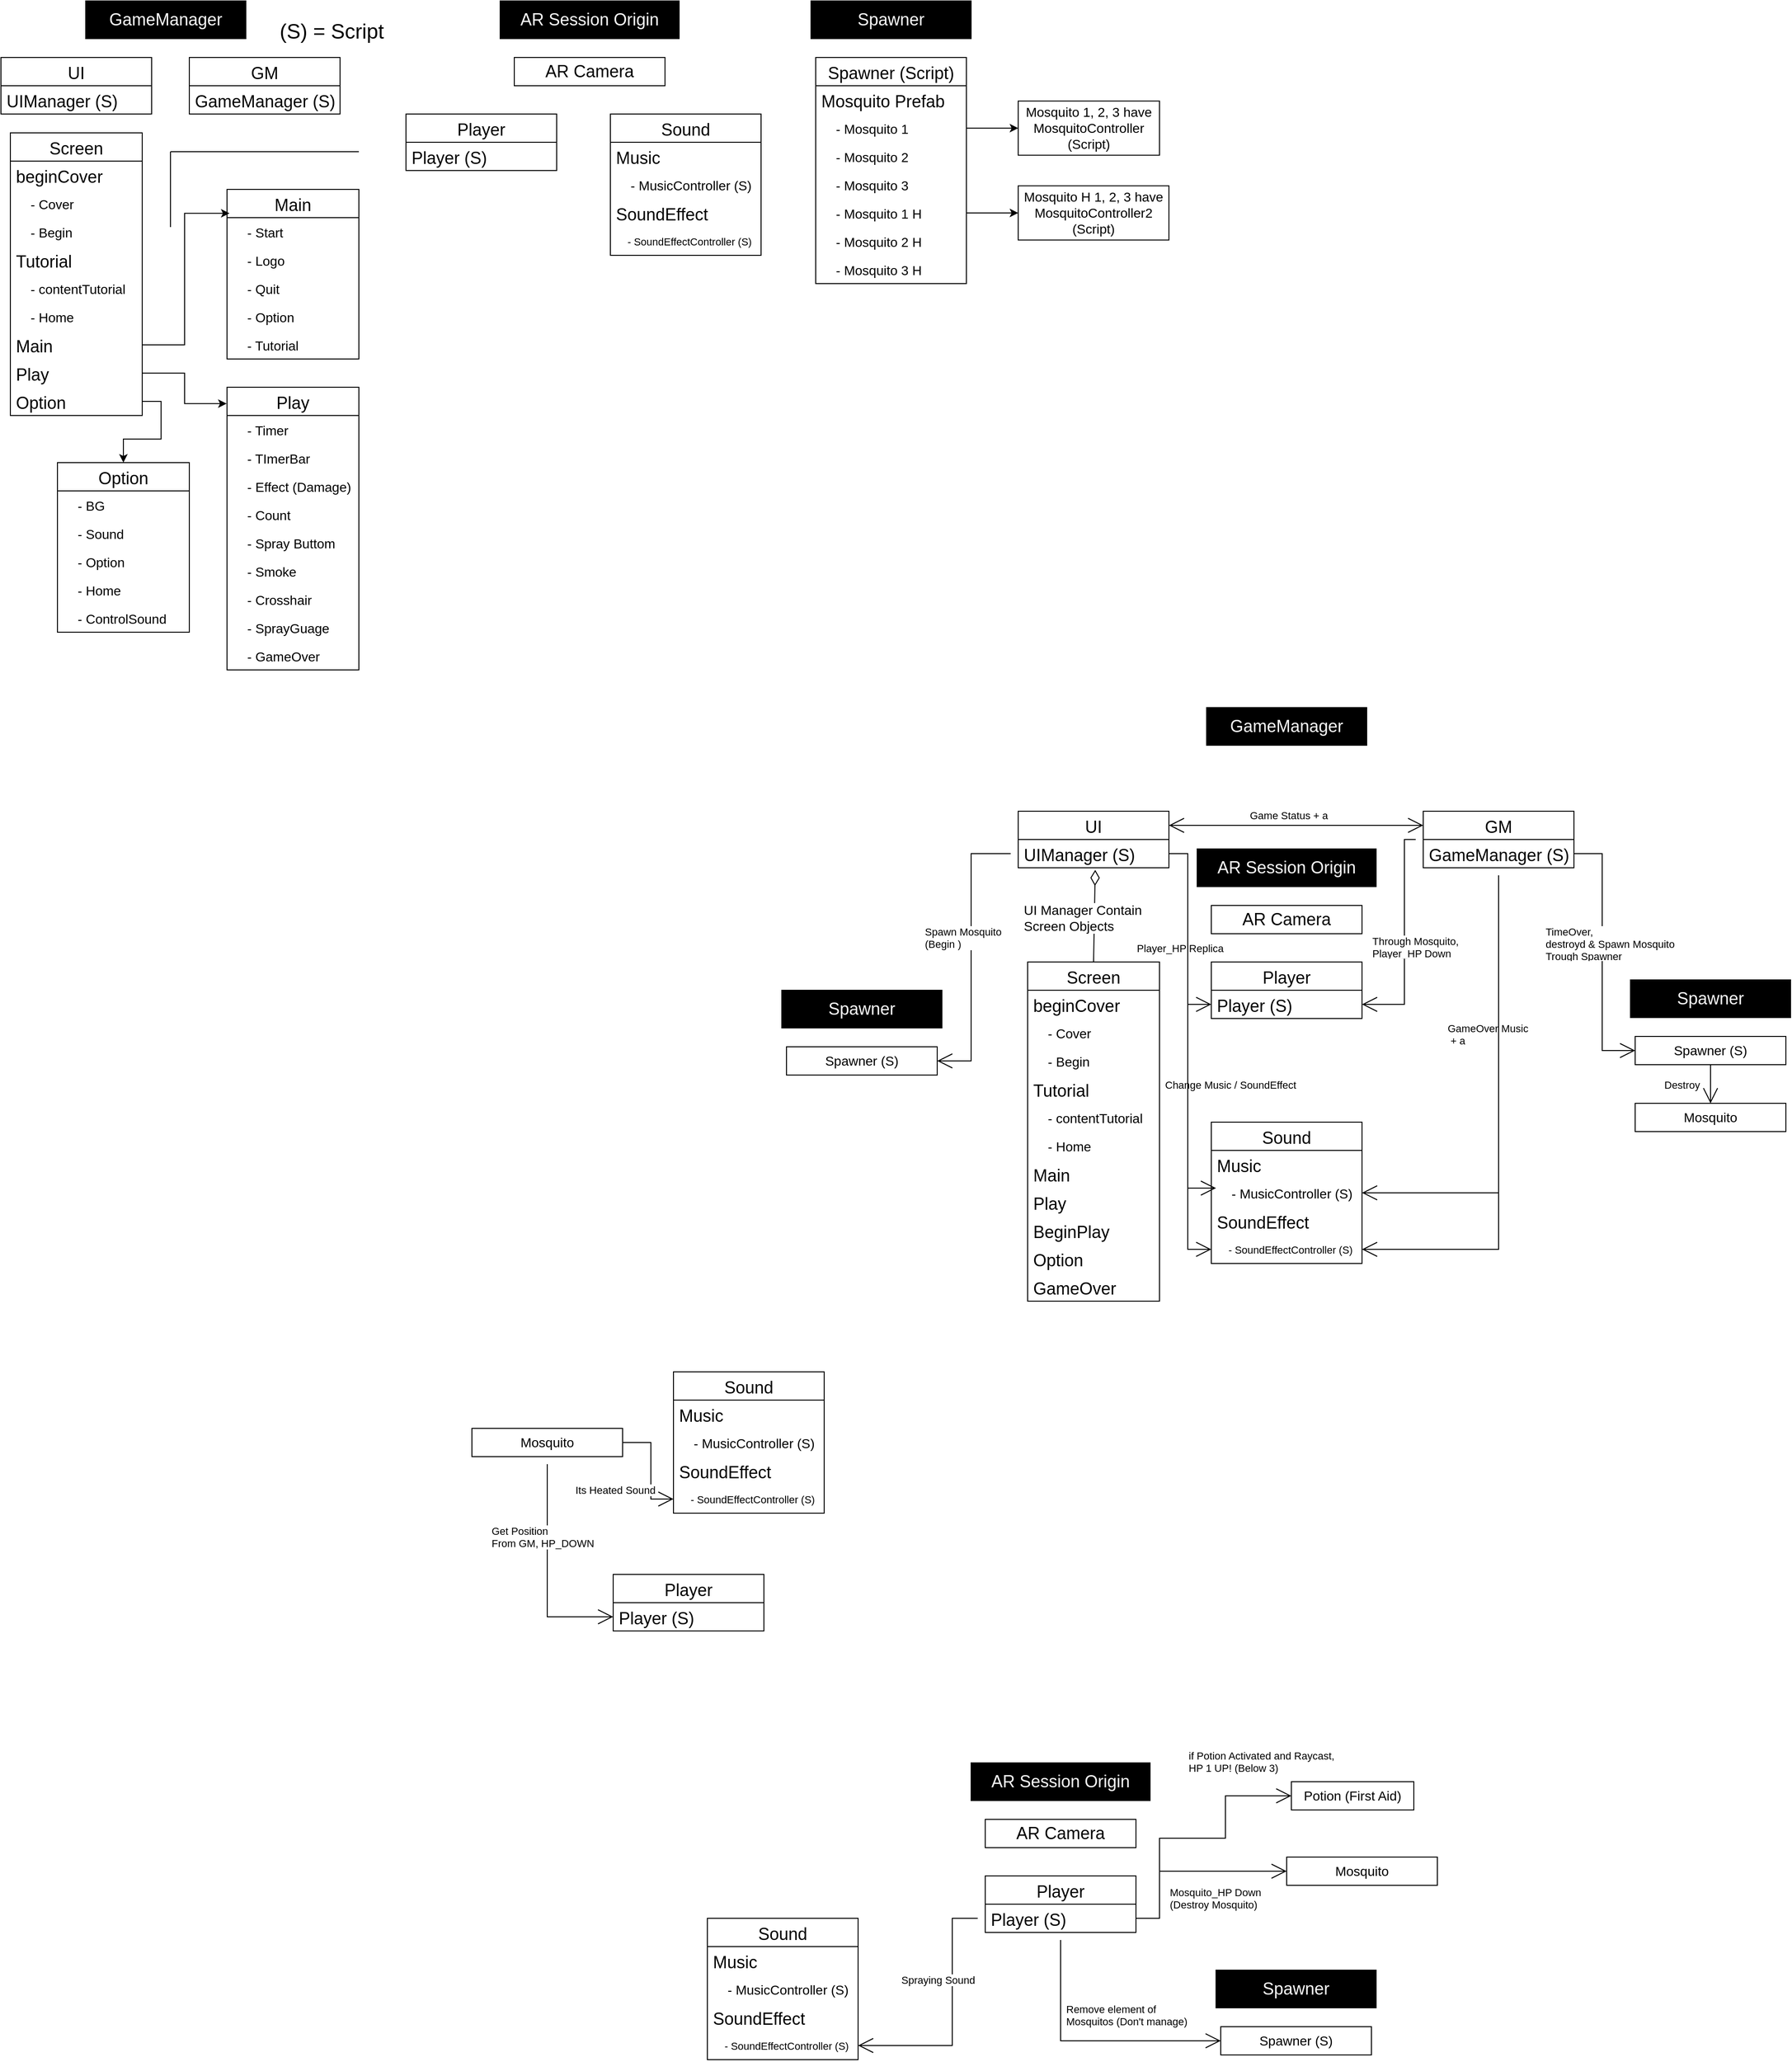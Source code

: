 <mxfile version="17.4.6" type="device"><diagram id="s9n46APlNnYrlN1iqsGp" name="Page-1"><mxGraphModel dx="1220" dy="1123" grid="1" gridSize="10" guides="1" tooltips="1" connect="1" arrows="1" fold="1" page="1" pageScale="1" pageWidth="827" pageHeight="1169" math="0" shadow="0"><root><mxCell id="0"/><mxCell id="1" parent="0"/><mxCell id="Q99Mbz1V7HMtyE6dGlj7-1" value="&lt;font color=&quot;#fafafa&quot; style=&quot;font-size: 18px&quot;&gt;GameManager&lt;/font&gt;" style="rounded=0;whiteSpace=wrap;html=1;fillColor=#000000;" parent="1" vertex="1"><mxGeometry x="110" y="40" width="170" height="40" as="geometry"/></mxCell><mxCell id="Q99Mbz1V7HMtyE6dGlj7-2" value="Screen" style="swimlane;fontStyle=0;childLayout=stackLayout;horizontal=1;startSize=30;horizontalStack=0;resizeParent=1;resizeParentMax=0;resizeLast=0;collapsible=1;marginBottom=0;labelBackgroundColor=#FFFFFF;fontSize=18;fontColor=#000000;fillColor=#FFFFFF;" parent="1" vertex="1"><mxGeometry x="30" y="180" width="140" height="300" as="geometry"/></mxCell><mxCell id="Q99Mbz1V7HMtyE6dGlj7-3" value="beginCover" style="text;strokeColor=none;fillColor=none;align=left;verticalAlign=middle;spacingLeft=4;spacingRight=4;overflow=hidden;points=[[0,0.5],[1,0.5]];portConstraint=eastwest;rotatable=0;labelBackgroundColor=#FFFFFF;fontSize=18;fontColor=#000000;" parent="Q99Mbz1V7HMtyE6dGlj7-2" vertex="1"><mxGeometry y="30" width="140" height="30" as="geometry"/></mxCell><mxCell id="Q99Mbz1V7HMtyE6dGlj7-4" value="    - Cover" style="text;strokeColor=none;fillColor=none;align=left;verticalAlign=middle;spacingLeft=4;spacingRight=4;overflow=hidden;points=[[0,0.5],[1,0.5]];portConstraint=eastwest;rotatable=0;labelBackgroundColor=#FFFFFF;fontSize=14;fontColor=#000000;" parent="Q99Mbz1V7HMtyE6dGlj7-2" vertex="1"><mxGeometry y="60" width="140" height="30" as="geometry"/></mxCell><mxCell id="Q99Mbz1V7HMtyE6dGlj7-5" value="    - Begin" style="text;strokeColor=none;fillColor=none;align=left;verticalAlign=middle;spacingLeft=4;spacingRight=4;overflow=hidden;points=[[0,0.5],[1,0.5]];portConstraint=eastwest;rotatable=0;labelBackgroundColor=#FFFFFF;fontSize=14;fontColor=#000000;" parent="Q99Mbz1V7HMtyE6dGlj7-2" vertex="1"><mxGeometry y="90" width="140" height="30" as="geometry"/></mxCell><mxCell id="SxpGATzlOB0G3iK7emF7-37" value="Tutorial" style="text;strokeColor=none;fillColor=none;align=left;verticalAlign=middle;spacingLeft=4;spacingRight=4;overflow=hidden;points=[[0,0.5],[1,0.5]];portConstraint=eastwest;rotatable=0;labelBackgroundColor=#FFFFFF;fontSize=18;fontColor=#000000;" parent="Q99Mbz1V7HMtyE6dGlj7-2" vertex="1"><mxGeometry y="120" width="140" height="30" as="geometry"/></mxCell><mxCell id="SxpGATzlOB0G3iK7emF7-38" value="    - contentTutorial" style="text;strokeColor=none;fillColor=none;align=left;verticalAlign=middle;spacingLeft=4;spacingRight=4;overflow=hidden;points=[[0,0.5],[1,0.5]];portConstraint=eastwest;rotatable=0;labelBackgroundColor=#FFFFFF;fontSize=14;fontColor=#000000;" parent="Q99Mbz1V7HMtyE6dGlj7-2" vertex="1"><mxGeometry y="150" width="140" height="30" as="geometry"/></mxCell><mxCell id="SxpGATzlOB0G3iK7emF7-40" value="    - Home" style="text;strokeColor=none;fillColor=none;align=left;verticalAlign=middle;spacingLeft=4;spacingRight=4;overflow=hidden;points=[[0,0.5],[1,0.5]];portConstraint=eastwest;rotatable=0;labelBackgroundColor=#FFFFFF;fontSize=14;fontColor=#000000;" parent="Q99Mbz1V7HMtyE6dGlj7-2" vertex="1"><mxGeometry y="180" width="140" height="30" as="geometry"/></mxCell><mxCell id="Q99Mbz1V7HMtyE6dGlj7-6" value="Main" style="text;strokeColor=none;fillColor=none;align=left;verticalAlign=middle;spacingLeft=4;spacingRight=4;overflow=hidden;points=[[0,0.5],[1,0.5]];portConstraint=eastwest;rotatable=0;labelBackgroundColor=#FFFFFF;fontSize=18;fontColor=#000000;" parent="Q99Mbz1V7HMtyE6dGlj7-2" vertex="1"><mxGeometry y="210" width="140" height="30" as="geometry"/></mxCell><mxCell id="Q99Mbz1V7HMtyE6dGlj7-11" value="Play" style="text;strokeColor=none;fillColor=none;align=left;verticalAlign=middle;spacingLeft=4;spacingRight=4;overflow=hidden;points=[[0,0.5],[1,0.5]];portConstraint=eastwest;rotatable=0;labelBackgroundColor=#FFFFFF;fontSize=18;fontColor=#000000;" parent="Q99Mbz1V7HMtyE6dGlj7-2" vertex="1"><mxGeometry y="240" width="140" height="30" as="geometry"/></mxCell><mxCell id="SxpGATzlOB0G3iK7emF7-48" value="Option" style="text;strokeColor=none;fillColor=none;align=left;verticalAlign=middle;spacingLeft=4;spacingRight=4;overflow=hidden;points=[[0,0.5],[1,0.5]];portConstraint=eastwest;rotatable=0;labelBackgroundColor=#FFFFFF;fontSize=18;fontColor=#000000;" parent="Q99Mbz1V7HMtyE6dGlj7-2" vertex="1"><mxGeometry y="270" width="140" height="30" as="geometry"/></mxCell><mxCell id="Q99Mbz1V7HMtyE6dGlj7-17" value="GM" style="swimlane;fontStyle=0;childLayout=stackLayout;horizontal=1;startSize=30;horizontalStack=0;resizeParent=1;resizeParentMax=0;resizeLast=0;collapsible=1;marginBottom=0;labelBackgroundColor=#FFFFFF;fontSize=18;fontColor=#000000;fillColor=#FFFFFF;" parent="1" vertex="1"><mxGeometry x="220" y="100" width="160" height="60" as="geometry"/></mxCell><mxCell id="Q99Mbz1V7HMtyE6dGlj7-18" value="GameManager (S)" style="text;strokeColor=none;fillColor=none;align=left;verticalAlign=middle;spacingLeft=4;spacingRight=4;overflow=hidden;points=[[0,0.5],[1,0.5]];portConstraint=eastwest;rotatable=0;labelBackgroundColor=#FFFFFF;fontSize=18;fontColor=#000000;" parent="Q99Mbz1V7HMtyE6dGlj7-17" vertex="1"><mxGeometry y="30" width="160" height="30" as="geometry"/></mxCell><mxCell id="Q99Mbz1V7HMtyE6dGlj7-19" value="UI" style="swimlane;fontStyle=0;childLayout=stackLayout;horizontal=1;startSize=30;horizontalStack=0;resizeParent=1;resizeParentMax=0;resizeLast=0;collapsible=1;marginBottom=0;labelBackgroundColor=#FFFFFF;fontSize=18;fontColor=#000000;fillColor=#FFFFFF;" parent="1" vertex="1"><mxGeometry x="20" y="100" width="160" height="60" as="geometry"/></mxCell><mxCell id="Q99Mbz1V7HMtyE6dGlj7-20" value="UIManager (S)" style="text;strokeColor=none;fillColor=none;align=left;verticalAlign=middle;spacingLeft=4;spacingRight=4;overflow=hidden;points=[[0,0.5],[1,0.5]];portConstraint=eastwest;rotatable=0;labelBackgroundColor=#FFFFFF;fontSize=18;fontColor=#000000;" parent="Q99Mbz1V7HMtyE6dGlj7-19" vertex="1"><mxGeometry y="30" width="160" height="30" as="geometry"/></mxCell><mxCell id="Q99Mbz1V7HMtyE6dGlj7-21" value="&lt;font color=&quot;#fafafa&quot; style=&quot;font-size: 18px&quot;&gt;AR Session Origin&lt;/font&gt;" style="rounded=0;whiteSpace=wrap;html=1;fillColor=#000000;" parent="1" vertex="1"><mxGeometry x="550" y="40" width="190" height="40" as="geometry"/></mxCell><mxCell id="Q99Mbz1V7HMtyE6dGlj7-22" value="&lt;font style=&quot;font-size: 18px&quot;&gt;AR Camera&lt;/font&gt;" style="rounded=0;whiteSpace=wrap;html=1;labelBackgroundColor=#FFFFFF;fontSize=14;fontColor=#000000;fillColor=#FFFFFF;" parent="1" vertex="1"><mxGeometry x="565" y="100" width="160" height="30" as="geometry"/></mxCell><mxCell id="Q99Mbz1V7HMtyE6dGlj7-23" value="Player" style="swimlane;fontStyle=0;childLayout=stackLayout;horizontal=1;startSize=30;horizontalStack=0;resizeParent=1;resizeParentMax=0;resizeLast=0;collapsible=1;marginBottom=0;labelBackgroundColor=#FFFFFF;fontSize=18;fontColor=#000000;fillColor=#FFFFFF;" parent="1" vertex="1"><mxGeometry x="450" y="160" width="160" height="60" as="geometry"/></mxCell><mxCell id="Q99Mbz1V7HMtyE6dGlj7-24" value="Player (S)" style="text;strokeColor=none;fillColor=none;align=left;verticalAlign=middle;spacingLeft=4;spacingRight=4;overflow=hidden;points=[[0,0.5],[1,0.5]];portConstraint=eastwest;rotatable=0;labelBackgroundColor=#FFFFFF;fontSize=18;fontColor=#000000;" parent="Q99Mbz1V7HMtyE6dGlj7-23" vertex="1"><mxGeometry y="30" width="160" height="30" as="geometry"/></mxCell><mxCell id="Q99Mbz1V7HMtyE6dGlj7-25" value="&lt;font color=&quot;#fafafa&quot; style=&quot;font-size: 18px&quot;&gt;Spawner&lt;/font&gt;" style="rounded=0;whiteSpace=wrap;html=1;fillColor=#000000;" parent="1" vertex="1"><mxGeometry x="880" y="40" width="170" height="40" as="geometry"/></mxCell><mxCell id="Q99Mbz1V7HMtyE6dGlj7-26" value="Spawner (Script)" style="swimlane;fontStyle=0;childLayout=stackLayout;horizontal=1;startSize=30;horizontalStack=0;resizeParent=1;resizeParentMax=0;resizeLast=0;collapsible=1;marginBottom=0;labelBackgroundColor=#FFFFFF;fontSize=18;fontColor=#000000;fillColor=#FFFFFF;" parent="1" vertex="1"><mxGeometry x="885" y="100" width="160" height="240" as="geometry"/></mxCell><mxCell id="Q99Mbz1V7HMtyE6dGlj7-27" value="Mosquito Prefab" style="text;strokeColor=none;fillColor=none;align=left;verticalAlign=middle;spacingLeft=4;spacingRight=4;overflow=hidden;points=[[0,0.5],[1,0.5]];portConstraint=eastwest;rotatable=0;labelBackgroundColor=#FFFFFF;fontSize=18;fontColor=#000000;" parent="Q99Mbz1V7HMtyE6dGlj7-26" vertex="1"><mxGeometry y="30" width="160" height="30" as="geometry"/></mxCell><mxCell id="Q99Mbz1V7HMtyE6dGlj7-28" value="    - Mosquito 1" style="text;strokeColor=none;fillColor=none;align=left;verticalAlign=middle;spacingLeft=4;spacingRight=4;overflow=hidden;points=[[0,0.5],[1,0.5]];portConstraint=eastwest;rotatable=0;labelBackgroundColor=#FFFFFF;fontSize=14;fontColor=#000000;" parent="Q99Mbz1V7HMtyE6dGlj7-26" vertex="1"><mxGeometry y="60" width="160" height="30" as="geometry"/></mxCell><mxCell id="Q99Mbz1V7HMtyE6dGlj7-29" value="    - Mosquito 2 " style="text;strokeColor=none;fillColor=none;align=left;verticalAlign=middle;spacingLeft=4;spacingRight=4;overflow=hidden;points=[[0,0.5],[1,0.5]];portConstraint=eastwest;rotatable=0;labelBackgroundColor=#FFFFFF;fontSize=14;fontColor=#000000;" parent="Q99Mbz1V7HMtyE6dGlj7-26" vertex="1"><mxGeometry y="90" width="160" height="30" as="geometry"/></mxCell><mxCell id="Q99Mbz1V7HMtyE6dGlj7-30" value="    - Mosquito 3" style="text;strokeColor=none;fillColor=none;align=left;verticalAlign=middle;spacingLeft=4;spacingRight=4;overflow=hidden;points=[[0,0.5],[1,0.5]];portConstraint=eastwest;rotatable=0;labelBackgroundColor=#FFFFFF;fontSize=14;fontColor=#000000;" parent="Q99Mbz1V7HMtyE6dGlj7-26" vertex="1"><mxGeometry y="120" width="160" height="30" as="geometry"/></mxCell><mxCell id="Q99Mbz1V7HMtyE6dGlj7-31" value="    - Mosquito 1 H" style="text;strokeColor=none;fillColor=none;align=left;verticalAlign=middle;spacingLeft=4;spacingRight=4;overflow=hidden;points=[[0,0.5],[1,0.5]];portConstraint=eastwest;rotatable=0;labelBackgroundColor=#FFFFFF;fontSize=14;fontColor=#000000;" parent="Q99Mbz1V7HMtyE6dGlj7-26" vertex="1"><mxGeometry y="150" width="160" height="30" as="geometry"/></mxCell><mxCell id="t3jfx5wLhR0B7mnWbPtW-19" value="    - Mosquito 2 H" style="text;strokeColor=none;fillColor=none;align=left;verticalAlign=middle;spacingLeft=4;spacingRight=4;overflow=hidden;points=[[0,0.5],[1,0.5]];portConstraint=eastwest;rotatable=0;labelBackgroundColor=#FFFFFF;fontSize=14;fontColor=#000000;" parent="Q99Mbz1V7HMtyE6dGlj7-26" vertex="1"><mxGeometry y="180" width="160" height="30" as="geometry"/></mxCell><mxCell id="Q99Mbz1V7HMtyE6dGlj7-33" value="    - Mosquito 3 H" style="text;strokeColor=none;fillColor=none;align=left;verticalAlign=middle;spacingLeft=4;spacingRight=4;overflow=hidden;points=[[0,0.5],[1,0.5]];portConstraint=eastwest;rotatable=0;labelBackgroundColor=#FFFFFF;fontSize=14;fontColor=#000000;" parent="Q99Mbz1V7HMtyE6dGlj7-26" vertex="1"><mxGeometry y="210" width="160" height="30" as="geometry"/></mxCell><mxCell id="KAxswlQUGd5E03t_Z6qR-2" style="edgeStyle=orthogonalEdgeStyle;rounded=0;orthogonalLoop=1;jettySize=auto;html=1;entryX=0;entryY=0.5;entryDx=0;entryDy=0;" parent="1" source="Q99Mbz1V7HMtyE6dGlj7-28" target="KAxswlQUGd5E03t_Z6qR-3" edge="1"><mxGeometry relative="1" as="geometry"><mxPoint x="1090" y="175" as="targetPoint"/></mxGeometry></mxCell><mxCell id="KAxswlQUGd5E03t_Z6qR-3" value="&lt;font style=&quot;font-size: 14px&quot;&gt;Mosquito 1, 2, 3 have&lt;br&gt;MosquitoController (Script)&lt;/font&gt;" style="rounded=0;whiteSpace=wrap;html=1;" parent="1" vertex="1"><mxGeometry x="1100" y="146.25" width="150" height="57.5" as="geometry"/></mxCell><mxCell id="KAxswlQUGd5E03t_Z6qR-5" value="&lt;font style=&quot;font-size: 14px&quot;&gt;Mosquito H 1, 2, 3 have&lt;br&gt;MosquitoController2 (Script)&lt;/font&gt;" style="rounded=0;whiteSpace=wrap;html=1;" parent="1" vertex="1"><mxGeometry x="1100" y="236.25" width="160" height="57.5" as="geometry"/></mxCell><mxCell id="KAxswlQUGd5E03t_Z6qR-6" style="edgeStyle=orthogonalEdgeStyle;rounded=0;orthogonalLoop=1;jettySize=auto;html=1;entryX=0;entryY=0.5;entryDx=0;entryDy=0;" parent="1" source="Q99Mbz1V7HMtyE6dGlj7-31" target="KAxswlQUGd5E03t_Z6qR-5" edge="1"><mxGeometry relative="1" as="geometry"/></mxCell><mxCell id="SxpGATzlOB0G3iK7emF7-2" value="(S) = Script" style="text;strokeColor=none;fillColor=none;align=left;verticalAlign=middle;spacingLeft=4;spacingRight=4;overflow=hidden;points=[[0,0.5],[1,0.5]];portConstraint=eastwest;rotatable=0;labelBackgroundColor=#FFFFFF;fontSize=22;fontColor=#000000;" parent="1" vertex="1"><mxGeometry x="310" y="40" width="180" height="60" as="geometry"/></mxCell><mxCell id="SxpGATzlOB0G3iK7emF7-17" value="Main" style="swimlane;fontStyle=0;childLayout=stackLayout;horizontal=1;startSize=30;horizontalStack=0;resizeParent=1;resizeParentMax=0;resizeLast=0;collapsible=1;marginBottom=0;labelBackgroundColor=#FFFFFF;fontSize=18;fontColor=#000000;fillColor=#FFFFFF;" parent="1" vertex="1"><mxGeometry x="260" y="240" width="140" height="180" as="geometry"/></mxCell><mxCell id="Q99Mbz1V7HMtyE6dGlj7-7" value="    - Start" style="text;strokeColor=none;fillColor=none;align=left;verticalAlign=middle;spacingLeft=4;spacingRight=4;overflow=hidden;points=[[0,0.5],[1,0.5]];portConstraint=eastwest;rotatable=0;labelBackgroundColor=#FFFFFF;fontSize=14;fontColor=#000000;" parent="SxpGATzlOB0G3iK7emF7-17" vertex="1"><mxGeometry y="30" width="140" height="30" as="geometry"/></mxCell><mxCell id="Q99Mbz1V7HMtyE6dGlj7-10" value="    - Logo" style="text;strokeColor=none;fillColor=none;align=left;verticalAlign=middle;spacingLeft=4;spacingRight=4;overflow=hidden;points=[[0,0.5],[1,0.5]];portConstraint=eastwest;rotatable=0;labelBackgroundColor=#FFFFFF;fontSize=14;fontColor=#000000;" parent="SxpGATzlOB0G3iK7emF7-17" vertex="1"><mxGeometry y="60" width="140" height="30" as="geometry"/></mxCell><mxCell id="Q99Mbz1V7HMtyE6dGlj7-9" value="    - Quit" style="text;strokeColor=none;fillColor=none;align=left;verticalAlign=middle;spacingLeft=4;spacingRight=4;overflow=hidden;points=[[0,0.5],[1,0.5]];portConstraint=eastwest;rotatable=0;labelBackgroundColor=#FFFFFF;fontSize=14;fontColor=#000000;" parent="SxpGATzlOB0G3iK7emF7-17" vertex="1"><mxGeometry y="90" width="140" height="30" as="geometry"/></mxCell><mxCell id="Q99Mbz1V7HMtyE6dGlj7-8" value="    - Option" style="text;strokeColor=none;fillColor=none;align=left;verticalAlign=middle;spacingLeft=4;spacingRight=4;overflow=hidden;points=[[0,0.5],[1,0.5]];portConstraint=eastwest;rotatable=0;labelBackgroundColor=#FFFFFF;fontSize=14;fontColor=#000000;" parent="SxpGATzlOB0G3iK7emF7-17" vertex="1"><mxGeometry y="120" width="140" height="30" as="geometry"/></mxCell><mxCell id="SxpGATzlOB0G3iK7emF7-3" value="    - Tutorial" style="text;strokeColor=none;fillColor=none;align=left;verticalAlign=middle;spacingLeft=4;spacingRight=4;overflow=hidden;points=[[0,0.5],[1,0.5]];portConstraint=eastwest;rotatable=0;labelBackgroundColor=#FFFFFF;fontSize=14;fontColor=#000000;" parent="SxpGATzlOB0G3iK7emF7-17" vertex="1"><mxGeometry y="150" width="140" height="30" as="geometry"/></mxCell><mxCell id="SxpGATzlOB0G3iK7emF7-28" value="" style="endArrow=none;html=1;rounded=0;fontSize=22;" parent="1" edge="1"><mxGeometry width="50" height="50" relative="1" as="geometry"><mxPoint x="200" y="200" as="sourcePoint"/><mxPoint x="400" y="200" as="targetPoint"/></mxGeometry></mxCell><mxCell id="SxpGATzlOB0G3iK7emF7-29" value="" style="endArrow=none;html=1;rounded=0;fontSize=22;" parent="1" edge="1"><mxGeometry width="50" height="50" relative="1" as="geometry"><mxPoint x="200" y="200" as="sourcePoint"/><mxPoint x="200" y="280" as="targetPoint"/></mxGeometry></mxCell><mxCell id="SxpGATzlOB0G3iK7emF7-31" value="Play" style="swimlane;fontStyle=0;childLayout=stackLayout;horizontal=1;startSize=30;horizontalStack=0;resizeParent=1;resizeParentMax=0;resizeLast=0;collapsible=1;marginBottom=0;labelBackgroundColor=#FFFFFF;fontSize=18;fontColor=#000000;fillColor=#FFFFFF;" parent="1" vertex="1"><mxGeometry x="260" y="450" width="140" height="300" as="geometry"/></mxCell><mxCell id="Q99Mbz1V7HMtyE6dGlj7-12" value="    - Timer" style="text;strokeColor=none;fillColor=none;align=left;verticalAlign=middle;spacingLeft=4;spacingRight=4;overflow=hidden;points=[[0,0.5],[1,0.5]];portConstraint=eastwest;rotatable=0;labelBackgroundColor=#FFFFFF;fontSize=14;fontColor=#000000;" parent="SxpGATzlOB0G3iK7emF7-31" vertex="1"><mxGeometry y="30" width="140" height="30" as="geometry"/></mxCell><mxCell id="Q99Mbz1V7HMtyE6dGlj7-13" value="    - TImerBar" style="text;strokeColor=none;fillColor=none;align=left;verticalAlign=middle;spacingLeft=4;spacingRight=4;overflow=hidden;points=[[0,0.5],[1,0.5]];portConstraint=eastwest;rotatable=0;labelBackgroundColor=#FFFFFF;fontSize=14;fontColor=#000000;" parent="SxpGATzlOB0G3iK7emF7-31" vertex="1"><mxGeometry y="60" width="140" height="30" as="geometry"/></mxCell><mxCell id="Q99Mbz1V7HMtyE6dGlj7-16" value="    - Effect (Damage)" style="text;strokeColor=none;fillColor=none;align=left;verticalAlign=middle;spacingLeft=4;spacingRight=4;overflow=hidden;points=[[0,0.5],[1,0.5]];portConstraint=eastwest;rotatable=0;labelBackgroundColor=#FFFFFF;fontSize=14;fontColor=#000000;" parent="SxpGATzlOB0G3iK7emF7-31" vertex="1"><mxGeometry y="90" width="140" height="30" as="geometry"/></mxCell><mxCell id="Q99Mbz1V7HMtyE6dGlj7-14" value="    - Count" style="text;strokeColor=none;fillColor=none;align=left;verticalAlign=middle;spacingLeft=4;spacingRight=4;overflow=hidden;points=[[0,0.5],[1,0.5]];portConstraint=eastwest;rotatable=0;labelBackgroundColor=#FFFFFF;fontSize=14;fontColor=#000000;" parent="SxpGATzlOB0G3iK7emF7-31" vertex="1"><mxGeometry y="120" width="140" height="30" as="geometry"/></mxCell><mxCell id="SxpGATzlOB0G3iK7emF7-42" value="    - Spray Buttom" style="text;strokeColor=none;fillColor=none;align=left;verticalAlign=middle;spacingLeft=4;spacingRight=4;overflow=hidden;points=[[0,0.5],[1,0.5]];portConstraint=eastwest;rotatable=0;labelBackgroundColor=#FFFFFF;fontSize=14;fontColor=#000000;" parent="SxpGATzlOB0G3iK7emF7-31" vertex="1"><mxGeometry y="150" width="140" height="30" as="geometry"/></mxCell><mxCell id="SxpGATzlOB0G3iK7emF7-43" value="    - Smoke" style="text;strokeColor=none;fillColor=none;align=left;verticalAlign=middle;spacingLeft=4;spacingRight=4;overflow=hidden;points=[[0,0.5],[1,0.5]];portConstraint=eastwest;rotatable=0;labelBackgroundColor=#FFFFFF;fontSize=14;fontColor=#000000;" parent="SxpGATzlOB0G3iK7emF7-31" vertex="1"><mxGeometry y="180" width="140" height="30" as="geometry"/></mxCell><mxCell id="SxpGATzlOB0G3iK7emF7-44" value="    - Crosshair" style="text;strokeColor=none;fillColor=none;align=left;verticalAlign=middle;spacingLeft=4;spacingRight=4;overflow=hidden;points=[[0,0.5],[1,0.5]];portConstraint=eastwest;rotatable=0;labelBackgroundColor=#FFFFFF;fontSize=14;fontColor=#000000;" parent="SxpGATzlOB0G3iK7emF7-31" vertex="1"><mxGeometry y="210" width="140" height="30" as="geometry"/></mxCell><mxCell id="SxpGATzlOB0G3iK7emF7-45" value="    - SprayGuage" style="text;strokeColor=none;fillColor=none;align=left;verticalAlign=middle;spacingLeft=4;spacingRight=4;overflow=hidden;points=[[0,0.5],[1,0.5]];portConstraint=eastwest;rotatable=0;labelBackgroundColor=#FFFFFF;fontSize=14;fontColor=#000000;" parent="SxpGATzlOB0G3iK7emF7-31" vertex="1"><mxGeometry y="240" width="140" height="30" as="geometry"/></mxCell><mxCell id="Q99Mbz1V7HMtyE6dGlj7-15" value="    - GameOver" style="text;strokeColor=none;fillColor=none;align=left;verticalAlign=middle;spacingLeft=4;spacingRight=4;overflow=hidden;points=[[0,0.5],[1,0.5]];portConstraint=eastwest;rotatable=0;labelBackgroundColor=#FFFFFF;fontSize=14;fontColor=#000000;" parent="SxpGATzlOB0G3iK7emF7-31" vertex="1"><mxGeometry y="270" width="140" height="30" as="geometry"/></mxCell><mxCell id="SxpGATzlOB0G3iK7emF7-41" value="" style="edgeStyle=orthogonalEdgeStyle;rounded=0;orthogonalLoop=1;jettySize=auto;html=1;fontSize=22;entryX=0.019;entryY=0.141;entryDx=0;entryDy=0;entryPerimeter=0;" parent="1" source="Q99Mbz1V7HMtyE6dGlj7-6" target="SxpGATzlOB0G3iK7emF7-17" edge="1"><mxGeometry relative="1" as="geometry"/></mxCell><mxCell id="SxpGATzlOB0G3iK7emF7-46" style="edgeStyle=orthogonalEdgeStyle;rounded=0;orthogonalLoop=1;jettySize=auto;html=1;entryX=-0.003;entryY=0.058;entryDx=0;entryDy=0;entryPerimeter=0;fontSize=22;" parent="1" source="Q99Mbz1V7HMtyE6dGlj7-11" target="SxpGATzlOB0G3iK7emF7-31" edge="1"><mxGeometry relative="1" as="geometry"/></mxCell><mxCell id="SxpGATzlOB0G3iK7emF7-49" value="Option" style="swimlane;fontStyle=0;childLayout=stackLayout;horizontal=1;startSize=30;horizontalStack=0;resizeParent=1;resizeParentMax=0;resizeLast=0;collapsible=1;marginBottom=0;labelBackgroundColor=#FFFFFF;fontSize=18;fontColor=#000000;fillColor=#FFFFFF;" parent="1" vertex="1"><mxGeometry x="80" y="530" width="140" height="180" as="geometry"/></mxCell><mxCell id="SxpGATzlOB0G3iK7emF7-51" value="    - BG" style="text;strokeColor=none;fillColor=none;align=left;verticalAlign=middle;spacingLeft=4;spacingRight=4;overflow=hidden;points=[[0,0.5],[1,0.5]];portConstraint=eastwest;rotatable=0;labelBackgroundColor=#FFFFFF;fontSize=14;fontColor=#000000;" parent="SxpGATzlOB0G3iK7emF7-49" vertex="1"><mxGeometry y="30" width="140" height="30" as="geometry"/></mxCell><mxCell id="SxpGATzlOB0G3iK7emF7-52" value="    - Sound" style="text;strokeColor=none;fillColor=none;align=left;verticalAlign=middle;spacingLeft=4;spacingRight=4;overflow=hidden;points=[[0,0.5],[1,0.5]];portConstraint=eastwest;rotatable=0;labelBackgroundColor=#FFFFFF;fontSize=14;fontColor=#000000;" parent="SxpGATzlOB0G3iK7emF7-49" vertex="1"><mxGeometry y="60" width="140" height="30" as="geometry"/></mxCell><mxCell id="SxpGATzlOB0G3iK7emF7-53" value="    - Option" style="text;strokeColor=none;fillColor=none;align=left;verticalAlign=middle;spacingLeft=4;spacingRight=4;overflow=hidden;points=[[0,0.5],[1,0.5]];portConstraint=eastwest;rotatable=0;labelBackgroundColor=#FFFFFF;fontSize=14;fontColor=#000000;" parent="SxpGATzlOB0G3iK7emF7-49" vertex="1"><mxGeometry y="90" width="140" height="30" as="geometry"/></mxCell><mxCell id="SxpGATzlOB0G3iK7emF7-54" value="    - Home" style="text;strokeColor=none;fillColor=none;align=left;verticalAlign=middle;spacingLeft=4;spacingRight=4;overflow=hidden;points=[[0,0.5],[1,0.5]];portConstraint=eastwest;rotatable=0;labelBackgroundColor=#FFFFFF;fontSize=14;fontColor=#000000;" parent="SxpGATzlOB0G3iK7emF7-49" vertex="1"><mxGeometry y="120" width="140" height="30" as="geometry"/></mxCell><mxCell id="SxpGATzlOB0G3iK7emF7-55" value="    - ControlSound" style="text;strokeColor=none;fillColor=none;align=left;verticalAlign=middle;spacingLeft=4;spacingRight=4;overflow=hidden;points=[[0,0.5],[1,0.5]];portConstraint=eastwest;rotatable=0;labelBackgroundColor=#FFFFFF;fontSize=14;fontColor=#000000;" parent="SxpGATzlOB0G3iK7emF7-49" vertex="1"><mxGeometry y="150" width="140" height="30" as="geometry"/></mxCell><mxCell id="SxpGATzlOB0G3iK7emF7-59" style="edgeStyle=orthogonalEdgeStyle;rounded=0;orthogonalLoop=1;jettySize=auto;html=1;entryX=0.5;entryY=0;entryDx=0;entryDy=0;fontSize=22;" parent="1" source="SxpGATzlOB0G3iK7emF7-48" target="SxpGATzlOB0G3iK7emF7-49" edge="1"><mxGeometry relative="1" as="geometry"/></mxCell><mxCell id="SxpGATzlOB0G3iK7emF7-61" value="Sound" style="swimlane;fontStyle=0;childLayout=stackLayout;horizontal=1;startSize=30;horizontalStack=0;resizeParent=1;resizeParentMax=0;resizeLast=0;collapsible=1;marginBottom=0;labelBackgroundColor=#FFFFFF;fontSize=18;fontColor=#000000;fillColor=#FFFFFF;" parent="1" vertex="1"><mxGeometry x="667" y="160" width="160" height="150" as="geometry"/></mxCell><mxCell id="SxpGATzlOB0G3iK7emF7-65" value="Music" style="text;strokeColor=none;fillColor=none;align=left;verticalAlign=middle;spacingLeft=4;spacingRight=4;overflow=hidden;points=[[0,0.5],[1,0.5]];portConstraint=eastwest;rotatable=0;labelBackgroundColor=#FFFFFF;fontSize=18;fontColor=#000000;" parent="SxpGATzlOB0G3iK7emF7-61" vertex="1"><mxGeometry y="30" width="160" height="30" as="geometry"/></mxCell><mxCell id="SxpGATzlOB0G3iK7emF7-64" value="    - MusicController (S)" style="text;strokeColor=none;fillColor=none;align=left;verticalAlign=middle;spacingLeft=4;spacingRight=4;overflow=hidden;points=[[0,0.5],[1,0.5]];portConstraint=eastwest;rotatable=0;labelBackgroundColor=#FFFFFF;fontSize=14;fontColor=#000000;" parent="SxpGATzlOB0G3iK7emF7-61" vertex="1"><mxGeometry y="60" width="160" height="30" as="geometry"/></mxCell><mxCell id="SxpGATzlOB0G3iK7emF7-66" value="SoundEffect" style="text;strokeColor=none;fillColor=none;align=left;verticalAlign=middle;spacingLeft=4;spacingRight=4;overflow=hidden;points=[[0,0.5],[1,0.5]];portConstraint=eastwest;rotatable=0;labelBackgroundColor=#FFFFFF;fontSize=18;fontColor=#000000;" parent="SxpGATzlOB0G3iK7emF7-61" vertex="1"><mxGeometry y="90" width="160" height="30" as="geometry"/></mxCell><mxCell id="SxpGATzlOB0G3iK7emF7-67" value="    - SoundEffectController (S)" style="text;strokeColor=none;fillColor=none;align=left;verticalAlign=middle;spacingLeft=4;spacingRight=4;overflow=hidden;points=[[0,0.5],[1,0.5]];portConstraint=eastwest;rotatable=0;labelBackgroundColor=#FFFFFF;fontSize=11;fontColor=#000000;" parent="SxpGATzlOB0G3iK7emF7-61" vertex="1"><mxGeometry y="120" width="160" height="30" as="geometry"/></mxCell><mxCell id="t3jfx5wLhR0B7mnWbPtW-2" value="&lt;font color=&quot;#fafafa&quot; style=&quot;font-size: 18px&quot;&gt;GameManager&lt;/font&gt;" style="rounded=0;whiteSpace=wrap;html=1;fillColor=#000000;" parent="1" vertex="1"><mxGeometry x="1300" y="790" width="170" height="40" as="geometry"/></mxCell><mxCell id="t3jfx5wLhR0B7mnWbPtW-59" style="edgeStyle=none;rounded=0;orthogonalLoop=1;jettySize=auto;html=1;entryX=1;entryY=0.5;entryDx=0;entryDy=0;fontSize=11;startArrow=none;startFill=0;endArrow=open;endFill=0;startSize=14;endSize=14;sourcePerimeterSpacing=8;targetPerimeterSpacing=8;" parent="1" source="t3jfx5wLhR0B7mnWbPtW-3" target="t3jfx5wLhR0B7mnWbPtW-31" edge="1"><mxGeometry relative="1" as="geometry"><Array as="points"><mxPoint x="1510" y="930"/><mxPoint x="1510" y="1105"/></Array></mxGeometry></mxCell><mxCell id="t3jfx5wLhR0B7mnWbPtW-3" value="GM" style="swimlane;fontStyle=0;childLayout=stackLayout;horizontal=1;startSize=30;horizontalStack=0;resizeParent=1;resizeParentMax=0;resizeLast=0;collapsible=1;marginBottom=0;labelBackgroundColor=#FFFFFF;fontSize=18;fontColor=#000000;fillColor=#FFFFFF;" parent="1" vertex="1"><mxGeometry x="1530" y="900" width="160" height="60" as="geometry"/></mxCell><mxCell id="t3jfx5wLhR0B7mnWbPtW-4" value="GameManager (S)" style="text;strokeColor=none;fillColor=none;align=left;verticalAlign=middle;spacingLeft=4;spacingRight=4;overflow=hidden;points=[[0,0.5],[1,0.5]];portConstraint=eastwest;rotatable=0;labelBackgroundColor=#FFFFFF;fontSize=18;fontColor=#000000;" parent="t3jfx5wLhR0B7mnWbPtW-3" vertex="1"><mxGeometry y="30" width="160" height="30" as="geometry"/></mxCell><mxCell id="t3jfx5wLhR0B7mnWbPtW-17" style="edgeStyle=none;curved=1;rounded=0;orthogonalLoop=1;jettySize=auto;html=1;entryX=0.5;entryY=0;entryDx=0;entryDy=0;endArrow=none;startSize=14;endSize=14;sourcePerimeterSpacing=8;targetPerimeterSpacing=8;endFill=0;startArrow=diamondThin;startFill=0;exitX=0.511;exitY=1.074;exitDx=0;exitDy=0;exitPerimeter=0;" parent="1" source="t3jfx5wLhR0B7mnWbPtW-6" target="t3jfx5wLhR0B7mnWbPtW-7" edge="1"><mxGeometry relative="1" as="geometry"/></mxCell><mxCell id="t3jfx5wLhR0B7mnWbPtW-5" value="UI" style="swimlane;fontStyle=0;childLayout=stackLayout;horizontal=1;startSize=30;horizontalStack=0;resizeParent=1;resizeParentMax=0;resizeLast=0;collapsible=1;marginBottom=0;labelBackgroundColor=#FFFFFF;fontSize=18;fontColor=#000000;fillColor=#FFFFFF;" parent="1" vertex="1"><mxGeometry x="1100" y="900" width="160" height="60" as="geometry"/></mxCell><mxCell id="t3jfx5wLhR0B7mnWbPtW-6" value="UIManager (S)" style="text;strokeColor=none;fillColor=none;align=left;verticalAlign=middle;spacingLeft=4;spacingRight=4;overflow=hidden;points=[[0,0.5],[1,0.5]];portConstraint=eastwest;rotatable=0;labelBackgroundColor=#FFFFFF;fontSize=18;fontColor=#000000;" parent="t3jfx5wLhR0B7mnWbPtW-5" vertex="1"><mxGeometry y="30" width="160" height="30" as="geometry"/></mxCell><mxCell id="t3jfx5wLhR0B7mnWbPtW-7" value="Screen" style="swimlane;fontStyle=0;childLayout=stackLayout;horizontal=1;startSize=30;horizontalStack=0;resizeParent=1;resizeParentMax=0;resizeLast=0;collapsible=1;marginBottom=0;labelBackgroundColor=#FFFFFF;fontSize=18;fontColor=#000000;fillColor=#FFFFFF;" parent="1" vertex="1"><mxGeometry x="1110" y="1060" width="140" height="360" as="geometry"/></mxCell><mxCell id="t3jfx5wLhR0B7mnWbPtW-8" value="beginCover" style="text;strokeColor=none;fillColor=none;align=left;verticalAlign=middle;spacingLeft=4;spacingRight=4;overflow=hidden;points=[[0,0.5],[1,0.5]];portConstraint=eastwest;rotatable=0;labelBackgroundColor=#FFFFFF;fontSize=18;fontColor=#000000;" parent="t3jfx5wLhR0B7mnWbPtW-7" vertex="1"><mxGeometry y="30" width="140" height="30" as="geometry"/></mxCell><mxCell id="t3jfx5wLhR0B7mnWbPtW-9" value="    - Cover" style="text;strokeColor=none;fillColor=none;align=left;verticalAlign=middle;spacingLeft=4;spacingRight=4;overflow=hidden;points=[[0,0.5],[1,0.5]];portConstraint=eastwest;rotatable=0;labelBackgroundColor=#FFFFFF;fontSize=14;fontColor=#000000;" parent="t3jfx5wLhR0B7mnWbPtW-7" vertex="1"><mxGeometry y="60" width="140" height="30" as="geometry"/></mxCell><mxCell id="t3jfx5wLhR0B7mnWbPtW-10" value="    - Begin" style="text;strokeColor=none;fillColor=none;align=left;verticalAlign=middle;spacingLeft=4;spacingRight=4;overflow=hidden;points=[[0,0.5],[1,0.5]];portConstraint=eastwest;rotatable=0;labelBackgroundColor=#FFFFFF;fontSize=14;fontColor=#000000;" parent="t3jfx5wLhR0B7mnWbPtW-7" vertex="1"><mxGeometry y="90" width="140" height="30" as="geometry"/></mxCell><mxCell id="t3jfx5wLhR0B7mnWbPtW-11" value="Tutorial" style="text;strokeColor=none;fillColor=none;align=left;verticalAlign=middle;spacingLeft=4;spacingRight=4;overflow=hidden;points=[[0,0.5],[1,0.5]];portConstraint=eastwest;rotatable=0;labelBackgroundColor=#FFFFFF;fontSize=18;fontColor=#000000;" parent="t3jfx5wLhR0B7mnWbPtW-7" vertex="1"><mxGeometry y="120" width="140" height="30" as="geometry"/></mxCell><mxCell id="t3jfx5wLhR0B7mnWbPtW-12" value="    - contentTutorial" style="text;strokeColor=none;fillColor=none;align=left;verticalAlign=middle;spacingLeft=4;spacingRight=4;overflow=hidden;points=[[0,0.5],[1,0.5]];portConstraint=eastwest;rotatable=0;labelBackgroundColor=#FFFFFF;fontSize=14;fontColor=#000000;" parent="t3jfx5wLhR0B7mnWbPtW-7" vertex="1"><mxGeometry y="150" width="140" height="30" as="geometry"/></mxCell><mxCell id="t3jfx5wLhR0B7mnWbPtW-13" value="    - Home" style="text;strokeColor=none;fillColor=none;align=left;verticalAlign=middle;spacingLeft=4;spacingRight=4;overflow=hidden;points=[[0,0.5],[1,0.5]];portConstraint=eastwest;rotatable=0;labelBackgroundColor=#FFFFFF;fontSize=14;fontColor=#000000;" parent="t3jfx5wLhR0B7mnWbPtW-7" vertex="1"><mxGeometry y="180" width="140" height="30" as="geometry"/></mxCell><mxCell id="t3jfx5wLhR0B7mnWbPtW-14" value="Main" style="text;strokeColor=none;fillColor=none;align=left;verticalAlign=middle;spacingLeft=4;spacingRight=4;overflow=hidden;points=[[0,0.5],[1,0.5]];portConstraint=eastwest;rotatable=0;labelBackgroundColor=#FFFFFF;fontSize=18;fontColor=#000000;" parent="t3jfx5wLhR0B7mnWbPtW-7" vertex="1"><mxGeometry y="210" width="140" height="30" as="geometry"/></mxCell><mxCell id="Aa_CcJKZfDjwl6Ds-dtc-1" value="Play" style="text;strokeColor=none;fillColor=none;align=left;verticalAlign=middle;spacingLeft=4;spacingRight=4;overflow=hidden;points=[[0,0.5],[1,0.5]];portConstraint=eastwest;rotatable=0;labelBackgroundColor=#FFFFFF;fontSize=18;fontColor=#000000;" vertex="1" parent="t3jfx5wLhR0B7mnWbPtW-7"><mxGeometry y="240" width="140" height="30" as="geometry"/></mxCell><mxCell id="t3jfx5wLhR0B7mnWbPtW-15" value="BeginPlay" style="text;strokeColor=none;fillColor=none;align=left;verticalAlign=middle;spacingLeft=4;spacingRight=4;overflow=hidden;points=[[0,0.5],[1,0.5]];portConstraint=eastwest;rotatable=0;labelBackgroundColor=#FFFFFF;fontSize=18;fontColor=#000000;" parent="t3jfx5wLhR0B7mnWbPtW-7" vertex="1"><mxGeometry y="270" width="140" height="30" as="geometry"/></mxCell><mxCell id="Aa_CcJKZfDjwl6Ds-dtc-2" value="Option" style="text;strokeColor=none;fillColor=none;align=left;verticalAlign=middle;spacingLeft=4;spacingRight=4;overflow=hidden;points=[[0,0.5],[1,0.5]];portConstraint=eastwest;rotatable=0;labelBackgroundColor=#FFFFFF;fontSize=18;fontColor=#000000;" vertex="1" parent="t3jfx5wLhR0B7mnWbPtW-7"><mxGeometry y="300" width="140" height="30" as="geometry"/></mxCell><mxCell id="t3jfx5wLhR0B7mnWbPtW-16" value="GameOver" style="text;strokeColor=none;fillColor=none;align=left;verticalAlign=middle;spacingLeft=4;spacingRight=4;overflow=hidden;points=[[0,0.5],[1,0.5]];portConstraint=eastwest;rotatable=0;labelBackgroundColor=#FFFFFF;fontSize=18;fontColor=#000000;" parent="t3jfx5wLhR0B7mnWbPtW-7" vertex="1"><mxGeometry y="330" width="140" height="30" as="geometry"/></mxCell><mxCell id="Q99Mbz1V7HMtyE6dGlj7-32" value="UI Manager Contain&#xA;Screen Objects&#xA;" style="text;strokeColor=none;fillColor=none;align=left;verticalAlign=middle;spacingLeft=4;spacingRight=4;overflow=hidden;points=[[0,0.5],[1,0.5]];portConstraint=eastwest;rotatable=0;labelBackgroundColor=#FFFFFF;fontSize=14;fontColor=#000000;" parent="1" vertex="1"><mxGeometry x="1100" y="995" width="160" height="40" as="geometry"/></mxCell><mxCell id="t3jfx5wLhR0B7mnWbPtW-28" value="&lt;font color=&quot;#fafafa&quot; style=&quot;font-size: 18px&quot;&gt;AR Session Origin&lt;/font&gt;" style="rounded=0;whiteSpace=wrap;html=1;fillColor=#000000;" parent="1" vertex="1"><mxGeometry x="1290" y="940" width="190" height="40" as="geometry"/></mxCell><mxCell id="t3jfx5wLhR0B7mnWbPtW-29" value="&lt;font style=&quot;font-size: 18px&quot;&gt;AR Camera&lt;/font&gt;" style="rounded=0;whiteSpace=wrap;html=1;labelBackgroundColor=#FFFFFF;fontSize=14;fontColor=#000000;fillColor=#FFFFFF;" parent="1" vertex="1"><mxGeometry x="1305" y="1000" width="160" height="30" as="geometry"/></mxCell><mxCell id="t3jfx5wLhR0B7mnWbPtW-30" value="Player" style="swimlane;fontStyle=0;childLayout=stackLayout;horizontal=1;startSize=30;horizontalStack=0;resizeParent=1;resizeParentMax=0;resizeLast=0;collapsible=1;marginBottom=0;labelBackgroundColor=#FFFFFF;fontSize=18;fontColor=#000000;fillColor=#FFFFFF;" parent="1" vertex="1"><mxGeometry x="1305" y="1060" width="160" height="60" as="geometry"/></mxCell><mxCell id="t3jfx5wLhR0B7mnWbPtW-31" value="Player (S)" style="text;strokeColor=none;fillColor=none;align=left;verticalAlign=middle;spacingLeft=4;spacingRight=4;overflow=hidden;points=[[0,0.5],[1,0.5]];portConstraint=eastwest;rotatable=0;labelBackgroundColor=#FFFFFF;fontSize=18;fontColor=#000000;" parent="t3jfx5wLhR0B7mnWbPtW-30" vertex="1"><mxGeometry y="30" width="160" height="30" as="geometry"/></mxCell><mxCell id="t3jfx5wLhR0B7mnWbPtW-36" value="Player_HP Replica" style="text;strokeColor=none;fillColor=none;align=left;verticalAlign=middle;spacingLeft=4;spacingRight=4;overflow=hidden;points=[[0,0.5],[1,0.5]];portConstraint=eastwest;rotatable=0;labelBackgroundColor=#FFFFFF;fontSize=11;fontColor=#000000;" parent="1" vertex="1"><mxGeometry x="1220" y="1035" width="110" height="20" as="geometry"/></mxCell><mxCell id="t3jfx5wLhR0B7mnWbPtW-44" style="edgeStyle=none;rounded=0;orthogonalLoop=1;jettySize=auto;html=1;entryX=1;entryY=0.5;entryDx=0;entryDy=0;startArrow=open;startFill=0;endArrow=none;endFill=0;startSize=14;endSize=14;sourcePerimeterSpacing=8;targetPerimeterSpacing=8;exitX=0;exitY=0.75;exitDx=0;exitDy=0;" parent="1" source="t3jfx5wLhR0B7mnWbPtW-30" target="t3jfx5wLhR0B7mnWbPtW-6" edge="1"><mxGeometry relative="1" as="geometry"><mxPoint x="1552" y="975" as="targetPoint"/><Array as="points"><mxPoint x="1280" y="1105"/><mxPoint x="1280" y="945"/></Array></mxGeometry></mxCell><mxCell id="t3jfx5wLhR0B7mnWbPtW-47" value="&lt;font color=&quot;#fafafa&quot; style=&quot;font-size: 18px&quot;&gt;Spawner&lt;/font&gt;" style="rounded=0;whiteSpace=wrap;html=1;fillColor=#000000;" parent="1" vertex="1"><mxGeometry x="849" y="1090" width="170" height="40" as="geometry"/></mxCell><mxCell id="t3jfx5wLhR0B7mnWbPtW-48" value="Spawner (S)" style="rounded=0;whiteSpace=wrap;html=1;labelBackgroundColor=#FFFFFF;fontSize=14;fontColor=#000000;fillColor=#FFFFFF;" parent="1" vertex="1"><mxGeometry x="854" y="1150" width="160" height="30" as="geometry"/></mxCell><mxCell id="t3jfx5wLhR0B7mnWbPtW-49" value="Sound" style="swimlane;fontStyle=0;childLayout=stackLayout;horizontal=1;startSize=30;horizontalStack=0;resizeParent=1;resizeParentMax=0;resizeLast=0;collapsible=1;marginBottom=0;labelBackgroundColor=#FFFFFF;fontSize=18;fontColor=#000000;fillColor=#FFFFFF;" parent="1" vertex="1"><mxGeometry x="1305" y="1230" width="160" height="150" as="geometry"/></mxCell><mxCell id="t3jfx5wLhR0B7mnWbPtW-50" value="Music" style="text;strokeColor=none;fillColor=none;align=left;verticalAlign=middle;spacingLeft=4;spacingRight=4;overflow=hidden;points=[[0,0.5],[1,0.5]];portConstraint=eastwest;rotatable=0;labelBackgroundColor=#FFFFFF;fontSize=18;fontColor=#000000;" parent="t3jfx5wLhR0B7mnWbPtW-49" vertex="1"><mxGeometry y="30" width="160" height="30" as="geometry"/></mxCell><mxCell id="t3jfx5wLhR0B7mnWbPtW-51" value="    - MusicController (S)" style="text;strokeColor=none;fillColor=none;align=left;verticalAlign=middle;spacingLeft=4;spacingRight=4;overflow=hidden;points=[[0,0.5],[1,0.5]];portConstraint=eastwest;rotatable=0;labelBackgroundColor=#FFFFFF;fontSize=14;fontColor=#000000;" parent="t3jfx5wLhR0B7mnWbPtW-49" vertex="1"><mxGeometry y="60" width="160" height="30" as="geometry"/></mxCell><mxCell id="t3jfx5wLhR0B7mnWbPtW-52" value="SoundEffect" style="text;strokeColor=none;fillColor=none;align=left;verticalAlign=middle;spacingLeft=4;spacingRight=4;overflow=hidden;points=[[0,0.5],[1,0.5]];portConstraint=eastwest;rotatable=0;labelBackgroundColor=#FFFFFF;fontSize=18;fontColor=#000000;" parent="t3jfx5wLhR0B7mnWbPtW-49" vertex="1"><mxGeometry y="90" width="160" height="30" as="geometry"/></mxCell><mxCell id="t3jfx5wLhR0B7mnWbPtW-53" value="    - SoundEffectController (S)" style="text;strokeColor=none;fillColor=none;align=left;verticalAlign=middle;spacingLeft=4;spacingRight=4;overflow=hidden;points=[[0,0.5],[1,0.5]];portConstraint=eastwest;rotatable=0;labelBackgroundColor=#FFFFFF;fontSize=11;fontColor=#000000;" parent="t3jfx5wLhR0B7mnWbPtW-49" vertex="1"><mxGeometry y="120" width="160" height="30" as="geometry"/></mxCell><mxCell id="t3jfx5wLhR0B7mnWbPtW-54" style="edgeStyle=none;rounded=0;orthogonalLoop=1;jettySize=auto;html=1;fontSize=11;startArrow=none;startFill=0;endArrow=open;endFill=0;startSize=14;endSize=14;sourcePerimeterSpacing=8;targetPerimeterSpacing=8;exitX=1;exitY=0.5;exitDx=0;exitDy=0;" parent="1" source="t3jfx5wLhR0B7mnWbPtW-6" edge="1"><mxGeometry relative="1" as="geometry"><mxPoint x="1590" y="975" as="sourcePoint"/><mxPoint x="1310" y="1300" as="targetPoint"/><Array as="points"><mxPoint x="1280" y="945"/><mxPoint x="1280" y="1300"/></Array></mxGeometry></mxCell><mxCell id="t3jfx5wLhR0B7mnWbPtW-55" value="Change Music / SoundEffect" style="text;strokeColor=none;fillColor=none;align=left;verticalAlign=middle;spacingLeft=4;spacingRight=4;overflow=hidden;points=[[0,0.5],[1,0.5]];portConstraint=eastwest;rotatable=0;labelBackgroundColor=#FFFFFF;fontSize=11;fontColor=#000000;" parent="1" vertex="1"><mxGeometry x="1250" y="1180" width="170" height="20" as="geometry"/></mxCell><mxCell id="t3jfx5wLhR0B7mnWbPtW-57" style="edgeStyle=none;rounded=0;orthogonalLoop=1;jettySize=auto;html=1;entryX=1;entryY=0.5;entryDx=0;entryDy=0;fontSize=11;startArrow=none;startFill=0;endArrow=open;endFill=0;startSize=14;endSize=14;sourcePerimeterSpacing=8;targetPerimeterSpacing=8;" parent="1" source="t3jfx5wLhR0B7mnWbPtW-6" target="t3jfx5wLhR0B7mnWbPtW-48" edge="1"><mxGeometry relative="1" as="geometry"><Array as="points"><mxPoint x="1050" y="945"/><mxPoint x="1050" y="1165"/></Array></mxGeometry></mxCell><mxCell id="t3jfx5wLhR0B7mnWbPtW-58" value="Spawn Mosquito&#xA;(Begin )&#xA;" style="text;strokeColor=none;fillColor=none;align=left;verticalAlign=middle;spacingLeft=4;spacingRight=4;overflow=hidden;points=[[0,0.5],[1,0.5]];portConstraint=eastwest;rotatable=0;labelBackgroundColor=#FFFFFF;fontSize=11;fontColor=#000000;" parent="1" vertex="1"><mxGeometry x="995" y="1020" width="110" height="40" as="geometry"/></mxCell><mxCell id="t3jfx5wLhR0B7mnWbPtW-61" value="Through Mosquito,&#xA;Player_HP Down&#xA;" style="text;strokeColor=none;fillColor=none;align=left;verticalAlign=middle;spacingLeft=4;spacingRight=4;overflow=hidden;points=[[0,0.5],[1,0.5]];portConstraint=eastwest;rotatable=0;labelBackgroundColor=#FFFFFF;fontSize=11;fontColor=#000000;" parent="1" vertex="1"><mxGeometry x="1470" y="1030" width="110" height="27.5" as="geometry"/></mxCell><mxCell id="t3jfx5wLhR0B7mnWbPtW-62" style="edgeStyle=none;rounded=0;orthogonalLoop=1;jettySize=auto;html=1;entryX=1;entryY=0.5;entryDx=0;entryDy=0;fontSize=11;startArrow=none;startFill=0;endArrow=open;endFill=0;startSize=14;endSize=14;sourcePerimeterSpacing=8;targetPerimeterSpacing=8;" parent="1" source="t3jfx5wLhR0B7mnWbPtW-4" target="t3jfx5wLhR0B7mnWbPtW-51" edge="1"><mxGeometry relative="1" as="geometry"><Array as="points"><mxPoint x="1610" y="1305"/></Array></mxGeometry></mxCell><mxCell id="t3jfx5wLhR0B7mnWbPtW-63" value="GameOver Music&#xA; + a" style="text;strokeColor=none;fillColor=none;align=left;verticalAlign=middle;spacingLeft=4;spacingRight=4;overflow=hidden;points=[[0,0.5],[1,0.5]];portConstraint=eastwest;rotatable=0;labelBackgroundColor=#FFFFFF;fontSize=11;fontColor=#000000;" parent="1" vertex="1"><mxGeometry x="1550" y="1122.5" width="110" height="27.5" as="geometry"/></mxCell><mxCell id="t3jfx5wLhR0B7mnWbPtW-67" style="edgeStyle=none;rounded=0;orthogonalLoop=1;jettySize=auto;html=1;entryX=1;entryY=0.25;entryDx=0;entryDy=0;fontSize=11;startArrow=open;startFill=0;endArrow=open;endFill=0;startSize=14;endSize=14;sourcePerimeterSpacing=8;targetPerimeterSpacing=8;exitX=0;exitY=0.25;exitDx=0;exitDy=0;" parent="1" source="t3jfx5wLhR0B7mnWbPtW-3" target="t3jfx5wLhR0B7mnWbPtW-5" edge="1"><mxGeometry relative="1" as="geometry"><mxPoint x="1462" y="885" as="sourcePoint"/><mxPoint x="1405" y="1060" as="targetPoint"/><Array as="points"><mxPoint x="1460" y="915"/><mxPoint x="1310" y="915"/></Array></mxGeometry></mxCell><mxCell id="t3jfx5wLhR0B7mnWbPtW-68" value="Game Status + a" style="text;strokeColor=none;fillColor=none;align=left;verticalAlign=middle;spacingLeft=4;spacingRight=4;overflow=hidden;points=[[0,0.5],[1,0.5]];portConstraint=eastwest;rotatable=0;labelBackgroundColor=#FFFFFF;fontSize=11;fontColor=#000000;" parent="1" vertex="1"><mxGeometry x="1340" y="890" width="110" height="27.5" as="geometry"/></mxCell><mxCell id="t3jfx5wLhR0B7mnWbPtW-79" style="edgeStyle=none;rounded=0;orthogonalLoop=1;jettySize=auto;html=1;entryX=0;entryY=0.5;entryDx=0;entryDy=0;fontSize=11;startArrow=none;startFill=0;endArrow=open;endFill=0;startSize=14;endSize=14;sourcePerimeterSpacing=8;targetPerimeterSpacing=8;" parent="1" source="t3jfx5wLhR0B7mnWbPtW-71" target="t3jfx5wLhR0B7mnWbPtW-78" edge="1"><mxGeometry relative="1" as="geometry"><Array as="points"><mxPoint x="600" y="1755"/></Array></mxGeometry></mxCell><mxCell id="t3jfx5wLhR0B7mnWbPtW-71" value="Mosquito" style="rounded=0;whiteSpace=wrap;html=1;labelBackgroundColor=#FFFFFF;fontSize=14;fontColor=#000000;fillColor=#FFFFFF;" parent="1" vertex="1"><mxGeometry x="520" y="1555" width="160" height="30" as="geometry"/></mxCell><mxCell id="t3jfx5wLhR0B7mnWbPtW-72" value="Sound" style="swimlane;fontStyle=0;childLayout=stackLayout;horizontal=1;startSize=30;horizontalStack=0;resizeParent=1;resizeParentMax=0;resizeLast=0;collapsible=1;marginBottom=0;labelBackgroundColor=#FFFFFF;fontSize=18;fontColor=#000000;fillColor=#FFFFFF;" parent="1" vertex="1"><mxGeometry x="734" y="1495" width="160" height="150" as="geometry"/></mxCell><mxCell id="t3jfx5wLhR0B7mnWbPtW-73" value="Music" style="text;strokeColor=none;fillColor=none;align=left;verticalAlign=middle;spacingLeft=4;spacingRight=4;overflow=hidden;points=[[0,0.5],[1,0.5]];portConstraint=eastwest;rotatable=0;labelBackgroundColor=#FFFFFF;fontSize=18;fontColor=#000000;" parent="t3jfx5wLhR0B7mnWbPtW-72" vertex="1"><mxGeometry y="30" width="160" height="30" as="geometry"/></mxCell><mxCell id="t3jfx5wLhR0B7mnWbPtW-74" value="    - MusicController (S)" style="text;strokeColor=none;fillColor=none;align=left;verticalAlign=middle;spacingLeft=4;spacingRight=4;overflow=hidden;points=[[0,0.5],[1,0.5]];portConstraint=eastwest;rotatable=0;labelBackgroundColor=#FFFFFF;fontSize=14;fontColor=#000000;" parent="t3jfx5wLhR0B7mnWbPtW-72" vertex="1"><mxGeometry y="60" width="160" height="30" as="geometry"/></mxCell><mxCell id="t3jfx5wLhR0B7mnWbPtW-75" value="SoundEffect" style="text;strokeColor=none;fillColor=none;align=left;verticalAlign=middle;spacingLeft=4;spacingRight=4;overflow=hidden;points=[[0,0.5],[1,0.5]];portConstraint=eastwest;rotatable=0;labelBackgroundColor=#FFFFFF;fontSize=18;fontColor=#000000;" parent="t3jfx5wLhR0B7mnWbPtW-72" vertex="1"><mxGeometry y="90" width="160" height="30" as="geometry"/></mxCell><mxCell id="t3jfx5wLhR0B7mnWbPtW-76" value="    - SoundEffectController (S)" style="text;strokeColor=none;fillColor=none;align=left;verticalAlign=middle;spacingLeft=4;spacingRight=4;overflow=hidden;points=[[0,0.5],[1,0.5]];portConstraint=eastwest;rotatable=0;labelBackgroundColor=#FFFFFF;fontSize=11;fontColor=#000000;" parent="t3jfx5wLhR0B7mnWbPtW-72" vertex="1"><mxGeometry y="120" width="160" height="30" as="geometry"/></mxCell><mxCell id="t3jfx5wLhR0B7mnWbPtW-77" value="Player" style="swimlane;fontStyle=0;childLayout=stackLayout;horizontal=1;startSize=30;horizontalStack=0;resizeParent=1;resizeParentMax=0;resizeLast=0;collapsible=1;marginBottom=0;labelBackgroundColor=#FFFFFF;fontSize=18;fontColor=#000000;fillColor=#FFFFFF;" parent="1" vertex="1"><mxGeometry x="670" y="1710" width="160" height="60" as="geometry"/></mxCell><mxCell id="t3jfx5wLhR0B7mnWbPtW-78" value="Player (S)" style="text;strokeColor=none;fillColor=none;align=left;verticalAlign=middle;spacingLeft=4;spacingRight=4;overflow=hidden;points=[[0,0.5],[1,0.5]];portConstraint=eastwest;rotatable=0;labelBackgroundColor=#FFFFFF;fontSize=18;fontColor=#000000;" parent="t3jfx5wLhR0B7mnWbPtW-77" vertex="1"><mxGeometry y="30" width="160" height="30" as="geometry"/></mxCell><mxCell id="t3jfx5wLhR0B7mnWbPtW-80" style="edgeStyle=none;rounded=0;orthogonalLoop=1;jettySize=auto;html=1;entryX=0;entryY=0.5;entryDx=0;entryDy=0;fontSize=11;startArrow=none;startFill=0;endArrow=open;endFill=0;startSize=14;endSize=14;sourcePerimeterSpacing=8;targetPerimeterSpacing=8;exitX=1;exitY=0.5;exitDx=0;exitDy=0;" parent="1" source="t3jfx5wLhR0B7mnWbPtW-71" target="t3jfx5wLhR0B7mnWbPtW-76" edge="1"><mxGeometry relative="1" as="geometry"><mxPoint x="610" y="1603" as="sourcePoint"/><mxPoint x="680" y="1765" as="targetPoint"/><Array as="points"><mxPoint x="710" y="1570"/><mxPoint x="710" y="1630"/></Array></mxGeometry></mxCell><mxCell id="t3jfx5wLhR0B7mnWbPtW-81" value="Get Position&#xA;From GM, HP_DOWN" style="text;strokeColor=none;fillColor=none;align=left;verticalAlign=middle;spacingLeft=4;spacingRight=4;overflow=hidden;points=[[0,0.5],[1,0.5]];portConstraint=eastwest;rotatable=0;labelBackgroundColor=#FFFFFF;fontSize=11;fontColor=#000000;" parent="1" vertex="1"><mxGeometry x="535" y="1645" width="130" height="50" as="geometry"/></mxCell><mxCell id="t3jfx5wLhR0B7mnWbPtW-82" value="Its Heated Sound" style="text;strokeColor=none;fillColor=none;align=left;verticalAlign=middle;spacingLeft=4;spacingRight=4;overflow=hidden;points=[[0,0.5],[1,0.5]];portConstraint=eastwest;rotatable=0;labelBackgroundColor=#FFFFFF;fontSize=11;fontColor=#000000;" parent="1" vertex="1"><mxGeometry x="624" y="1606.25" width="110" height="27.5" as="geometry"/></mxCell><mxCell id="t3jfx5wLhR0B7mnWbPtW-83" value="&lt;font color=&quot;#fafafa&quot; style=&quot;font-size: 18px&quot;&gt;AR Session Origin&lt;/font&gt;" style="rounded=0;whiteSpace=wrap;html=1;fillColor=#000000;" parent="1" vertex="1"><mxGeometry x="1050" y="1910" width="190" height="40" as="geometry"/></mxCell><mxCell id="t3jfx5wLhR0B7mnWbPtW-88" style="edgeStyle=none;rounded=0;orthogonalLoop=1;jettySize=auto;html=1;entryX=0;entryY=0.5;entryDx=0;entryDy=0;fontSize=11;startArrow=none;startFill=0;endArrow=open;endFill=0;startSize=14;endSize=14;sourcePerimeterSpacing=8;targetPerimeterSpacing=8;exitX=1;exitY=0.5;exitDx=0;exitDy=0;" parent="1" source="t3jfx5wLhR0B7mnWbPtW-86" target="t3jfx5wLhR0B7mnWbPtW-87" edge="1"><mxGeometry relative="1" as="geometry"><Array as="points"><mxPoint x="1250" y="2075"/><mxPoint x="1250" y="2025"/></Array></mxGeometry></mxCell><mxCell id="t3jfx5wLhR0B7mnWbPtW-84" value="&lt;font style=&quot;font-size: 18px&quot;&gt;AR Camera&lt;/font&gt;" style="rounded=0;whiteSpace=wrap;html=1;labelBackgroundColor=#FFFFFF;fontSize=14;fontColor=#000000;fillColor=#FFFFFF;" parent="1" vertex="1"><mxGeometry x="1065" y="1970" width="160" height="30" as="geometry"/></mxCell><mxCell id="t3jfx5wLhR0B7mnWbPtW-95" style="edgeStyle=none;rounded=0;orthogonalLoop=1;jettySize=auto;html=1;entryX=0;entryY=0.5;entryDx=0;entryDy=0;fontSize=11;startArrow=none;startFill=0;endArrow=open;endFill=0;startSize=14;endSize=14;sourcePerimeterSpacing=8;targetPerimeterSpacing=8;" parent="1" source="t3jfx5wLhR0B7mnWbPtW-85" target="t3jfx5wLhR0B7mnWbPtW-91" edge="1"><mxGeometry relative="1" as="geometry"><Array as="points"><mxPoint x="1145" y="2205"/></Array></mxGeometry></mxCell><mxCell id="t3jfx5wLhR0B7mnWbPtW-85" value="Player" style="swimlane;fontStyle=0;childLayout=stackLayout;horizontal=1;startSize=30;horizontalStack=0;resizeParent=1;resizeParentMax=0;resizeLast=0;collapsible=1;marginBottom=0;labelBackgroundColor=#FFFFFF;fontSize=18;fontColor=#000000;fillColor=#FFFFFF;" parent="1" vertex="1"><mxGeometry x="1065" y="2030" width="160" height="60" as="geometry"/></mxCell><mxCell id="t3jfx5wLhR0B7mnWbPtW-86" value="Player (S)" style="text;strokeColor=none;fillColor=none;align=left;verticalAlign=middle;spacingLeft=4;spacingRight=4;overflow=hidden;points=[[0,0.5],[1,0.5]];portConstraint=eastwest;rotatable=0;labelBackgroundColor=#FFFFFF;fontSize=18;fontColor=#000000;" parent="t3jfx5wLhR0B7mnWbPtW-85" vertex="1"><mxGeometry y="30" width="160" height="30" as="geometry"/></mxCell><mxCell id="t3jfx5wLhR0B7mnWbPtW-87" value="Mosquito" style="rounded=0;whiteSpace=wrap;html=1;labelBackgroundColor=#FFFFFF;fontSize=14;fontColor=#000000;fillColor=#FFFFFF;" parent="1" vertex="1"><mxGeometry x="1385" y="2010" width="160" height="30" as="geometry"/></mxCell><mxCell id="t3jfx5wLhR0B7mnWbPtW-89" value="Mosquito_HP Down&#xA;(Destroy Mosquito)&#xA;" style="text;strokeColor=none;fillColor=none;align=left;verticalAlign=middle;spacingLeft=4;spacingRight=4;overflow=hidden;points=[[0,0.5],[1,0.5]];portConstraint=eastwest;rotatable=0;labelBackgroundColor=#FFFFFF;fontSize=11;fontColor=#000000;" parent="1" vertex="1"><mxGeometry x="1255" y="2035" width="130" height="50" as="geometry"/></mxCell><mxCell id="t3jfx5wLhR0B7mnWbPtW-90" value="&lt;font color=&quot;#fafafa&quot; style=&quot;font-size: 18px&quot;&gt;Spawner&lt;/font&gt;" style="rounded=0;whiteSpace=wrap;html=1;fillColor=#000000;" parent="1" vertex="1"><mxGeometry x="1310" y="2130" width="170" height="40" as="geometry"/></mxCell><mxCell id="t3jfx5wLhR0B7mnWbPtW-91" value="Spawner (S)" style="rounded=0;whiteSpace=wrap;html=1;labelBackgroundColor=#FFFFFF;fontSize=14;fontColor=#000000;fillColor=#FFFFFF;" parent="1" vertex="1"><mxGeometry x="1315" y="2190" width="160" height="30" as="geometry"/></mxCell><mxCell id="t3jfx5wLhR0B7mnWbPtW-96" value="Remove element of &#xA;Mosquitos (Don't manage)&#xA;" style="text;strokeColor=none;fillColor=none;align=left;verticalAlign=middle;spacingLeft=4;spacingRight=4;overflow=hidden;points=[[0,0.5],[1,0.5]];portConstraint=eastwest;rotatable=0;labelBackgroundColor=#FFFFFF;fontSize=11;fontColor=#000000;" parent="1" vertex="1"><mxGeometry x="1145" y="2159" width="155" height="50" as="geometry"/></mxCell><mxCell id="t3jfx5wLhR0B7mnWbPtW-103" value="Sound" style="swimlane;fontStyle=0;childLayout=stackLayout;horizontal=1;startSize=30;horizontalStack=0;resizeParent=1;resizeParentMax=0;resizeLast=0;collapsible=1;marginBottom=0;labelBackgroundColor=#FFFFFF;fontSize=18;fontColor=#000000;fillColor=#FFFFFF;" parent="1" vertex="1"><mxGeometry x="770" y="2075" width="160" height="150" as="geometry"/></mxCell><mxCell id="t3jfx5wLhR0B7mnWbPtW-104" value="Music" style="text;strokeColor=none;fillColor=none;align=left;verticalAlign=middle;spacingLeft=4;spacingRight=4;overflow=hidden;points=[[0,0.5],[1,0.5]];portConstraint=eastwest;rotatable=0;labelBackgroundColor=#FFFFFF;fontSize=18;fontColor=#000000;" parent="t3jfx5wLhR0B7mnWbPtW-103" vertex="1"><mxGeometry y="30" width="160" height="30" as="geometry"/></mxCell><mxCell id="t3jfx5wLhR0B7mnWbPtW-105" value="    - MusicController (S)" style="text;strokeColor=none;fillColor=none;align=left;verticalAlign=middle;spacingLeft=4;spacingRight=4;overflow=hidden;points=[[0,0.5],[1,0.5]];portConstraint=eastwest;rotatable=0;labelBackgroundColor=#FFFFFF;fontSize=14;fontColor=#000000;" parent="t3jfx5wLhR0B7mnWbPtW-103" vertex="1"><mxGeometry y="60" width="160" height="30" as="geometry"/></mxCell><mxCell id="t3jfx5wLhR0B7mnWbPtW-106" value="SoundEffect" style="text;strokeColor=none;fillColor=none;align=left;verticalAlign=middle;spacingLeft=4;spacingRight=4;overflow=hidden;points=[[0,0.5],[1,0.5]];portConstraint=eastwest;rotatable=0;labelBackgroundColor=#FFFFFF;fontSize=18;fontColor=#000000;" parent="t3jfx5wLhR0B7mnWbPtW-103" vertex="1"><mxGeometry y="90" width="160" height="30" as="geometry"/></mxCell><mxCell id="t3jfx5wLhR0B7mnWbPtW-107" value="    - SoundEffectController (S)" style="text;strokeColor=none;fillColor=none;align=left;verticalAlign=middle;spacingLeft=4;spacingRight=4;overflow=hidden;points=[[0,0.5],[1,0.5]];portConstraint=eastwest;rotatable=0;labelBackgroundColor=#FFFFFF;fontSize=11;fontColor=#000000;" parent="t3jfx5wLhR0B7mnWbPtW-103" vertex="1"><mxGeometry y="120" width="160" height="30" as="geometry"/></mxCell><mxCell id="t3jfx5wLhR0B7mnWbPtW-108" style="edgeStyle=none;rounded=0;orthogonalLoop=1;jettySize=auto;html=1;entryX=1;entryY=0.5;entryDx=0;entryDy=0;fontSize=11;startArrow=none;startFill=0;endArrow=open;endFill=0;startSize=14;endSize=14;sourcePerimeterSpacing=8;targetPerimeterSpacing=8;" parent="1" source="t3jfx5wLhR0B7mnWbPtW-86" target="t3jfx5wLhR0B7mnWbPtW-107" edge="1"><mxGeometry relative="1" as="geometry"><Array as="points"><mxPoint x="1030" y="2075"/><mxPoint x="1030" y="2210"/></Array></mxGeometry></mxCell><mxCell id="t3jfx5wLhR0B7mnWbPtW-109" value="Spraying Sound" style="text;strokeColor=none;fillColor=none;align=left;verticalAlign=middle;spacingLeft=4;spacingRight=4;overflow=hidden;points=[[0,0.5],[1,0.5]];portConstraint=eastwest;rotatable=0;labelBackgroundColor=#FFFFFF;fontSize=11;fontColor=#000000;" parent="1" vertex="1"><mxGeometry x="970" y="2130" width="150" height="20" as="geometry"/></mxCell><mxCell id="Aa_CcJKZfDjwl6Ds-dtc-3" style="edgeStyle=none;rounded=0;orthogonalLoop=1;jettySize=auto;html=1;fontSize=11;startArrow=none;startFill=0;endArrow=open;endFill=0;startSize=14;endSize=14;sourcePerimeterSpacing=8;targetPerimeterSpacing=8;exitX=1;exitY=0.5;exitDx=0;exitDy=0;entryX=0;entryY=0.5;entryDx=0;entryDy=0;" edge="1" parent="1" source="t3jfx5wLhR0B7mnWbPtW-6" target="t3jfx5wLhR0B7mnWbPtW-53"><mxGeometry relative="1" as="geometry"><mxPoint x="1270" y="955" as="sourcePoint"/><mxPoint x="1320" y="1310" as="targetPoint"/><Array as="points"><mxPoint x="1280" y="945"/><mxPoint x="1280" y="1365"/></Array></mxGeometry></mxCell><mxCell id="Aa_CcJKZfDjwl6Ds-dtc-10" style="edgeStyle=none;rounded=0;orthogonalLoop=1;jettySize=auto;html=1;entryX=1;entryY=0.5;entryDx=0;entryDy=0;fontSize=11;startArrow=none;startFill=0;endArrow=open;endFill=0;startSize=14;endSize=14;sourcePerimeterSpacing=8;targetPerimeterSpacing=8;" edge="1" parent="1" target="t3jfx5wLhR0B7mnWbPtW-53"><mxGeometry relative="1" as="geometry"><Array as="points"><mxPoint x="1610" y="1365"/></Array><mxPoint x="1610" y="970" as="sourcePoint"/><mxPoint x="1475" y="1315" as="targetPoint"/></mxGeometry></mxCell><mxCell id="Aa_CcJKZfDjwl6Ds-dtc-11" value="&lt;font color=&quot;#fafafa&quot; style=&quot;font-size: 18px&quot;&gt;Spawner&lt;/font&gt;" style="rounded=0;whiteSpace=wrap;html=1;fillColor=#000000;" vertex="1" parent="1"><mxGeometry x="1750" y="1079" width="170" height="40" as="geometry"/></mxCell><mxCell id="Aa_CcJKZfDjwl6Ds-dtc-12" value="Spawner (S)" style="rounded=0;whiteSpace=wrap;html=1;labelBackgroundColor=#FFFFFF;fontSize=14;fontColor=#000000;fillColor=#FFFFFF;" vertex="1" parent="1"><mxGeometry x="1755" y="1139" width="160" height="30" as="geometry"/></mxCell><mxCell id="Aa_CcJKZfDjwl6Ds-dtc-13" style="edgeStyle=none;rounded=0;orthogonalLoop=1;jettySize=auto;html=1;entryX=0;entryY=0.5;entryDx=0;entryDy=0;fontSize=11;startArrow=none;startFill=0;endArrow=open;endFill=0;startSize=14;endSize=14;sourcePerimeterSpacing=8;targetPerimeterSpacing=8;exitX=1;exitY=0.5;exitDx=0;exitDy=0;" edge="1" parent="1" source="t3jfx5wLhR0B7mnWbPtW-4" target="Aa_CcJKZfDjwl6Ds-dtc-12"><mxGeometry relative="1" as="geometry"><Array as="points"><mxPoint x="1720" y="945"/><mxPoint x="1720" y="1154"/></Array><mxPoint x="1768" y="980" as="sourcePoint"/><mxPoint x="1690" y="1200" as="targetPoint"/></mxGeometry></mxCell><mxCell id="Aa_CcJKZfDjwl6Ds-dtc-14" value="TimeOver,&#xA;destroyd &amp; Spawn Mosquito&#xA;Trough Spawner&#xA;" style="text;strokeColor=none;fillColor=none;align=left;verticalAlign=middle;spacingLeft=4;spacingRight=4;overflow=hidden;points=[[0,0.5],[1,0.5]];portConstraint=eastwest;rotatable=0;labelBackgroundColor=#FFFFFF;fontSize=11;fontColor=#000000;" vertex="1" parent="1"><mxGeometry x="1654" y="1020" width="160" height="40" as="geometry"/></mxCell><mxCell id="Aa_CcJKZfDjwl6Ds-dtc-15" value="Mosquito" style="rounded=0;whiteSpace=wrap;html=1;labelBackgroundColor=#FFFFFF;fontSize=14;fontColor=#000000;fillColor=#FFFFFF;" vertex="1" parent="1"><mxGeometry x="1755" y="1210" width="160" height="30" as="geometry"/></mxCell><mxCell id="Aa_CcJKZfDjwl6Ds-dtc-16" style="edgeStyle=none;rounded=0;orthogonalLoop=1;jettySize=auto;html=1;entryX=0.5;entryY=0;entryDx=0;entryDy=0;fontSize=11;startArrow=none;startFill=0;endArrow=open;endFill=0;startSize=14;endSize=14;sourcePerimeterSpacing=8;targetPerimeterSpacing=8;exitX=0.5;exitY=1;exitDx=0;exitDy=0;" edge="1" parent="1" source="Aa_CcJKZfDjwl6Ds-dtc-12" target="Aa_CcJKZfDjwl6Ds-dtc-15"><mxGeometry relative="1" as="geometry"><Array as="points"><mxPoint x="1835" y="1200"/></Array><mxPoint x="1870" y="1310" as="sourcePoint"/><mxPoint x="2030" y="1260" as="targetPoint"/></mxGeometry></mxCell><mxCell id="Aa_CcJKZfDjwl6Ds-dtc-17" value="Destroy" style="text;strokeColor=none;fillColor=none;align=left;verticalAlign=middle;spacingLeft=4;spacingRight=4;overflow=hidden;points=[[0,0.5],[1,0.5]];portConstraint=eastwest;rotatable=0;labelBackgroundColor=#FFFFFF;fontSize=11;fontColor=#000000;" vertex="1" parent="1"><mxGeometry x="1780" y="1176.25" width="80" height="27.5" as="geometry"/></mxCell><mxCell id="Aa_CcJKZfDjwl6Ds-dtc-19" style="edgeStyle=none;rounded=0;orthogonalLoop=1;jettySize=auto;html=1;fontSize=11;startArrow=none;startFill=0;endArrow=open;endFill=0;startSize=14;endSize=14;sourcePerimeterSpacing=8;targetPerimeterSpacing=8;exitX=1;exitY=0.5;exitDx=0;exitDy=0;entryX=0;entryY=0.5;entryDx=0;entryDy=0;" edge="1" parent="1" source="t3jfx5wLhR0B7mnWbPtW-86" target="Aa_CcJKZfDjwl6Ds-dtc-20"><mxGeometry relative="1" as="geometry"><Array as="points"><mxPoint x="1250" y="2075"/><mxPoint x="1250" y="1990"/><mxPoint x="1320" y="1990"/><mxPoint x="1320" y="1945"/></Array><mxPoint x="1235" y="2085" as="sourcePoint"/><mxPoint x="1390" y="1940" as="targetPoint"/></mxGeometry></mxCell><mxCell id="Aa_CcJKZfDjwl6Ds-dtc-20" value="Potion (First Aid)" style="rounded=0;whiteSpace=wrap;html=1;labelBackgroundColor=#FFFFFF;fontSize=14;fontColor=#000000;fillColor=#FFFFFF;" vertex="1" parent="1"><mxGeometry x="1390" y="1930" width="130" height="30" as="geometry"/></mxCell><mxCell id="Aa_CcJKZfDjwl6Ds-dtc-21" value="if Potion Activated and Raycast,&#xA;HP 1 UP! (Below 3)&#xA;" style="text;strokeColor=none;fillColor=none;align=left;verticalAlign=middle;spacingLeft=4;spacingRight=4;overflow=hidden;points=[[0,0.5],[1,0.5]];portConstraint=eastwest;rotatable=0;labelBackgroundColor=#FFFFFF;fontSize=11;fontColor=#000000;" vertex="1" parent="1"><mxGeometry x="1275" y="1890" width="190" height="50" as="geometry"/></mxCell></root></mxGraphModel></diagram></mxfile>